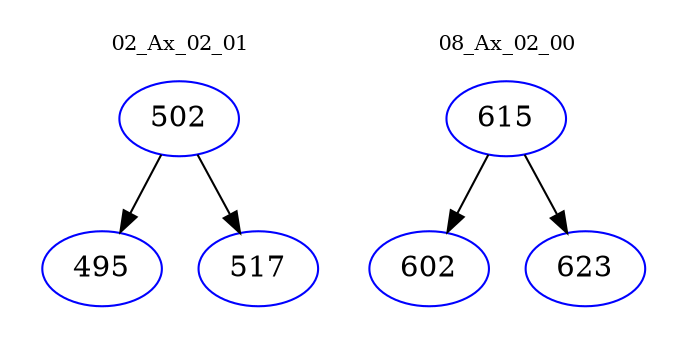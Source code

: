 digraph{
subgraph cluster_0 {
color = white
label = "02_Ax_02_01";
fontsize=10;
T0_502 [label="502", color="blue"]
T0_502 -> T0_495 [color="black"]
T0_495 [label="495", color="blue"]
T0_502 -> T0_517 [color="black"]
T0_517 [label="517", color="blue"]
}
subgraph cluster_1 {
color = white
label = "08_Ax_02_00";
fontsize=10;
T1_615 [label="615", color="blue"]
T1_615 -> T1_602 [color="black"]
T1_602 [label="602", color="blue"]
T1_615 -> T1_623 [color="black"]
T1_623 [label="623", color="blue"]
}
}

